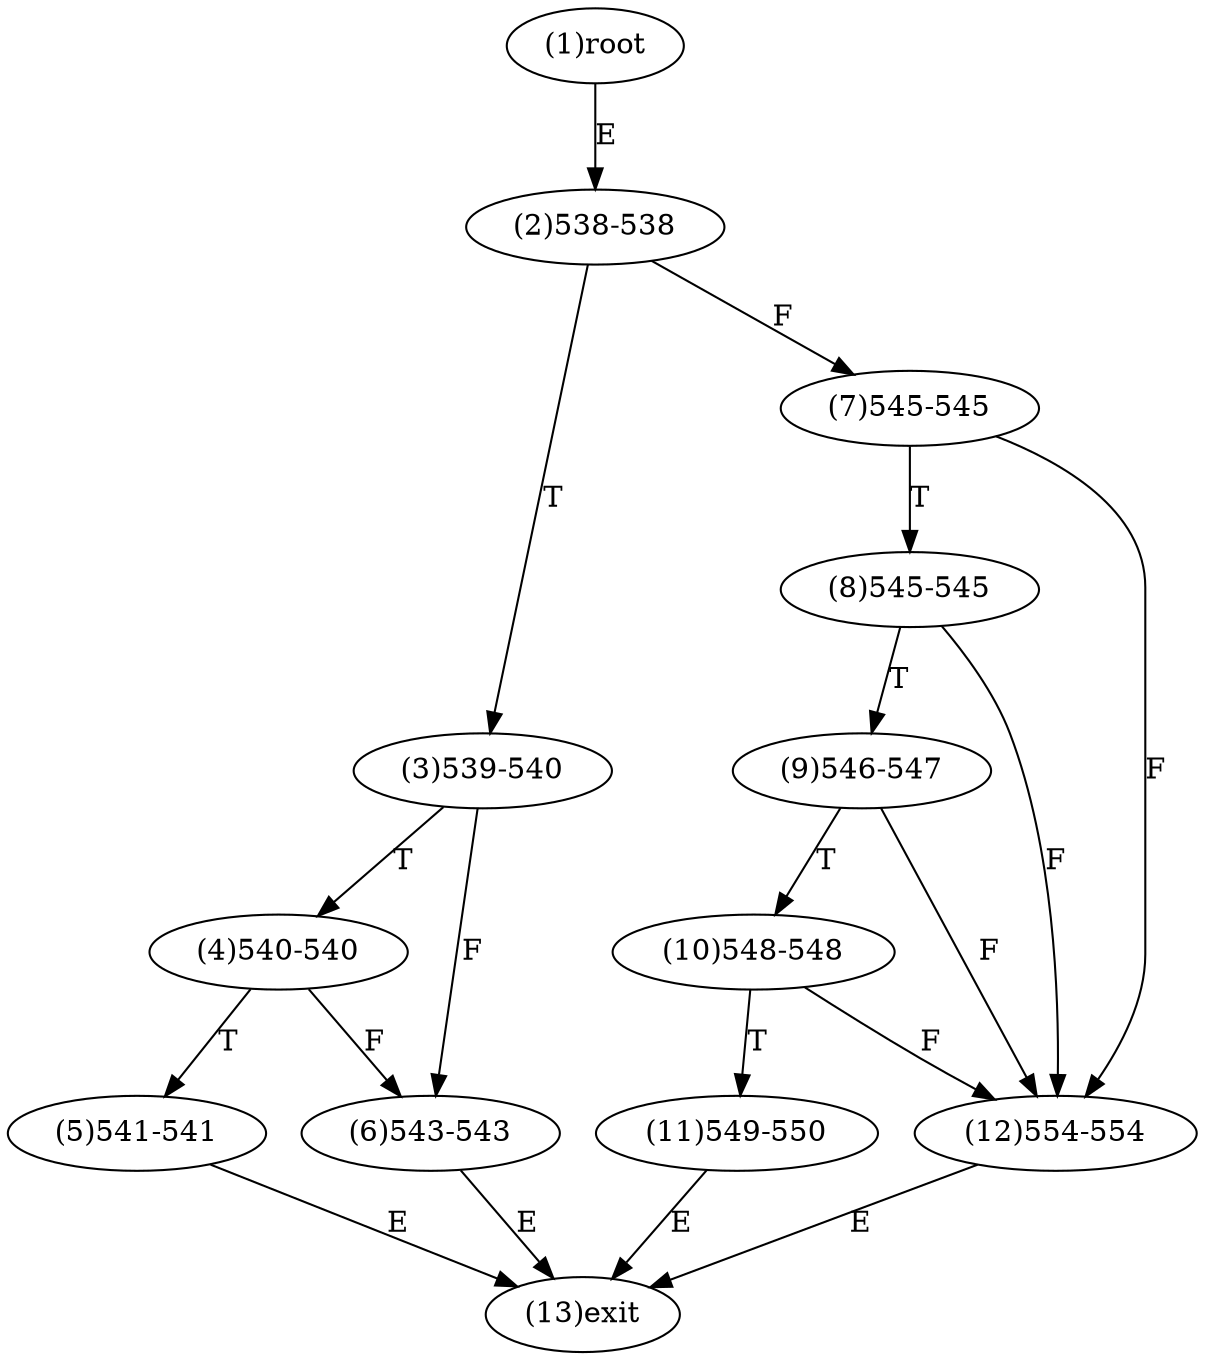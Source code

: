 digraph "" { 
1[ label="(1)root"];
2[ label="(2)538-538"];
3[ label="(3)539-540"];
4[ label="(4)540-540"];
5[ label="(5)541-541"];
6[ label="(6)543-543"];
7[ label="(7)545-545"];
8[ label="(8)545-545"];
9[ label="(9)546-547"];
10[ label="(10)548-548"];
11[ label="(11)549-550"];
12[ label="(12)554-554"];
13[ label="(13)exit"];
1->2[ label="E"];
2->7[ label="F"];
2->3[ label="T"];
3->6[ label="F"];
3->4[ label="T"];
4->6[ label="F"];
4->5[ label="T"];
5->13[ label="E"];
6->13[ label="E"];
7->12[ label="F"];
7->8[ label="T"];
8->12[ label="F"];
8->9[ label="T"];
9->12[ label="F"];
9->10[ label="T"];
10->12[ label="F"];
10->11[ label="T"];
11->13[ label="E"];
12->13[ label="E"];
}